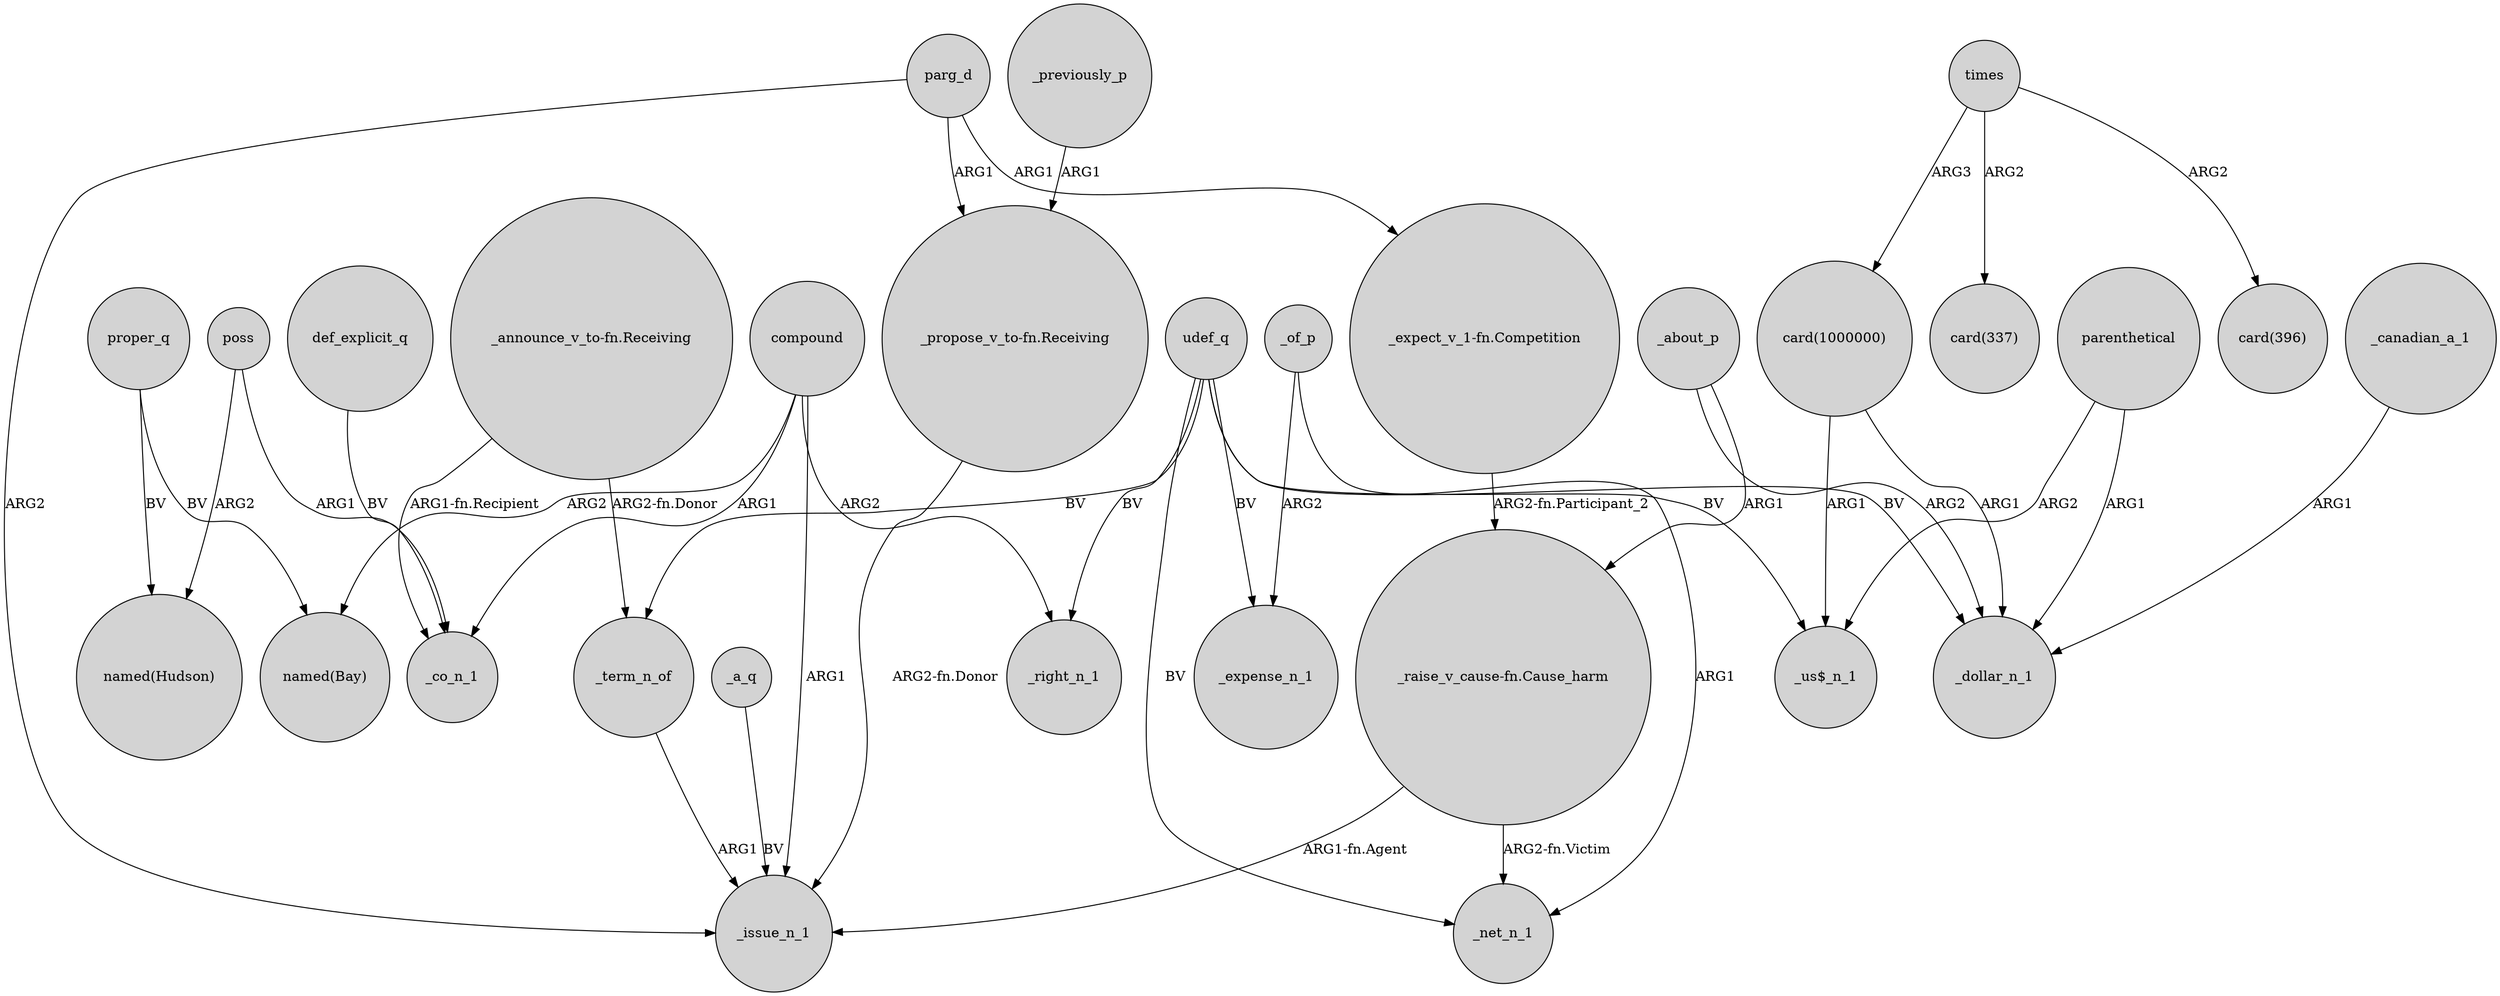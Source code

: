 digraph {
	node [shape=circle style=filled]
	proper_q -> "named(Bay)" [label=BV]
	udef_q -> _term_n_of [label=BV]
	_about_p -> "_raise_v_cause-fn.Cause_harm" [label=ARG1]
	"_expect_v_1-fn.Competition" -> "_raise_v_cause-fn.Cause_harm" [label="ARG2-fn.Participant_2"]
	parenthetical -> "_us$_n_1" [label=ARG2]
	compound -> _co_n_1 [label=ARG1]
	parg_d -> "_propose_v_to-fn.Receiving" [label=ARG1]
	"_propose_v_to-fn.Receiving" -> _issue_n_1 [label="ARG2-fn.Donor"]
	compound -> "named(Bay)" [label=ARG2]
	times -> "card(1000000)" [label=ARG3]
	"_raise_v_cause-fn.Cause_harm" -> _net_n_1 [label="ARG2-fn.Victim"]
	udef_q -> _right_n_1 [label=BV]
	times -> "card(337)" [label=ARG2]
	parenthetical -> _dollar_n_1 [label=ARG1]
	proper_q -> "named(Hudson)" [label=BV]
	_about_p -> _dollar_n_1 [label=ARG2]
	compound -> _right_n_1 [label=ARG2]
	_previously_p -> "_propose_v_to-fn.Receiving" [label=ARG1]
	times -> "card(396)" [label=ARG2]
	"_announce_v_to-fn.Receiving" -> _term_n_of [label="ARG2-fn.Donor"]
	"_raise_v_cause-fn.Cause_harm" -> _issue_n_1 [label="ARG1-fn.Agent"]
	udef_q -> "_us$_n_1" [label=BV]
	_canadian_a_1 -> _dollar_n_1 [label=ARG1]
	udef_q -> _net_n_1 [label=BV]
	udef_q -> _dollar_n_1 [label=BV]
	_of_p -> _expense_n_1 [label=ARG2]
	"card(1000000)" -> _dollar_n_1 [label=ARG1]
	_of_p -> _net_n_1 [label=ARG1]
	poss -> _co_n_1 [label=ARG1]
	udef_q -> _expense_n_1 [label=BV]
	_term_n_of -> _issue_n_1 [label=ARG1]
	parg_d -> "_expect_v_1-fn.Competition" [label=ARG1]
	"card(1000000)" -> "_us$_n_1" [label=ARG1]
	def_explicit_q -> _co_n_1 [label=BV]
	"_announce_v_to-fn.Receiving" -> _co_n_1 [label="ARG1-fn.Recipient"]
	parg_d -> _issue_n_1 [label=ARG2]
	poss -> "named(Hudson)" [label=ARG2]
	compound -> _issue_n_1 [label=ARG1]
	_a_q -> _issue_n_1 [label=BV]
}
